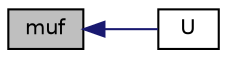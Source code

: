 digraph "muf"
{
  bgcolor="transparent";
  edge [fontname="Helvetica",fontsize="10",labelfontname="Helvetica",labelfontsize="10"];
  node [fontname="Helvetica",fontsize="10",shape=record];
  rankdir="LR";
  Node40 [label="muf",height=0.2,width=0.4,color="black", fillcolor="grey75", style="filled", fontcolor="black"];
  Node40 -> Node41 [dir="back",color="midnightblue",fontsize="10",style="solid",fontname="Helvetica"];
  Node41 [label="U",height=0.2,width=0.4,color="black",URL="$a31841.html#a536d168d7b335fe81f506f232b5b4872",tooltip="Return const-access to the mixture velocity. "];
}
